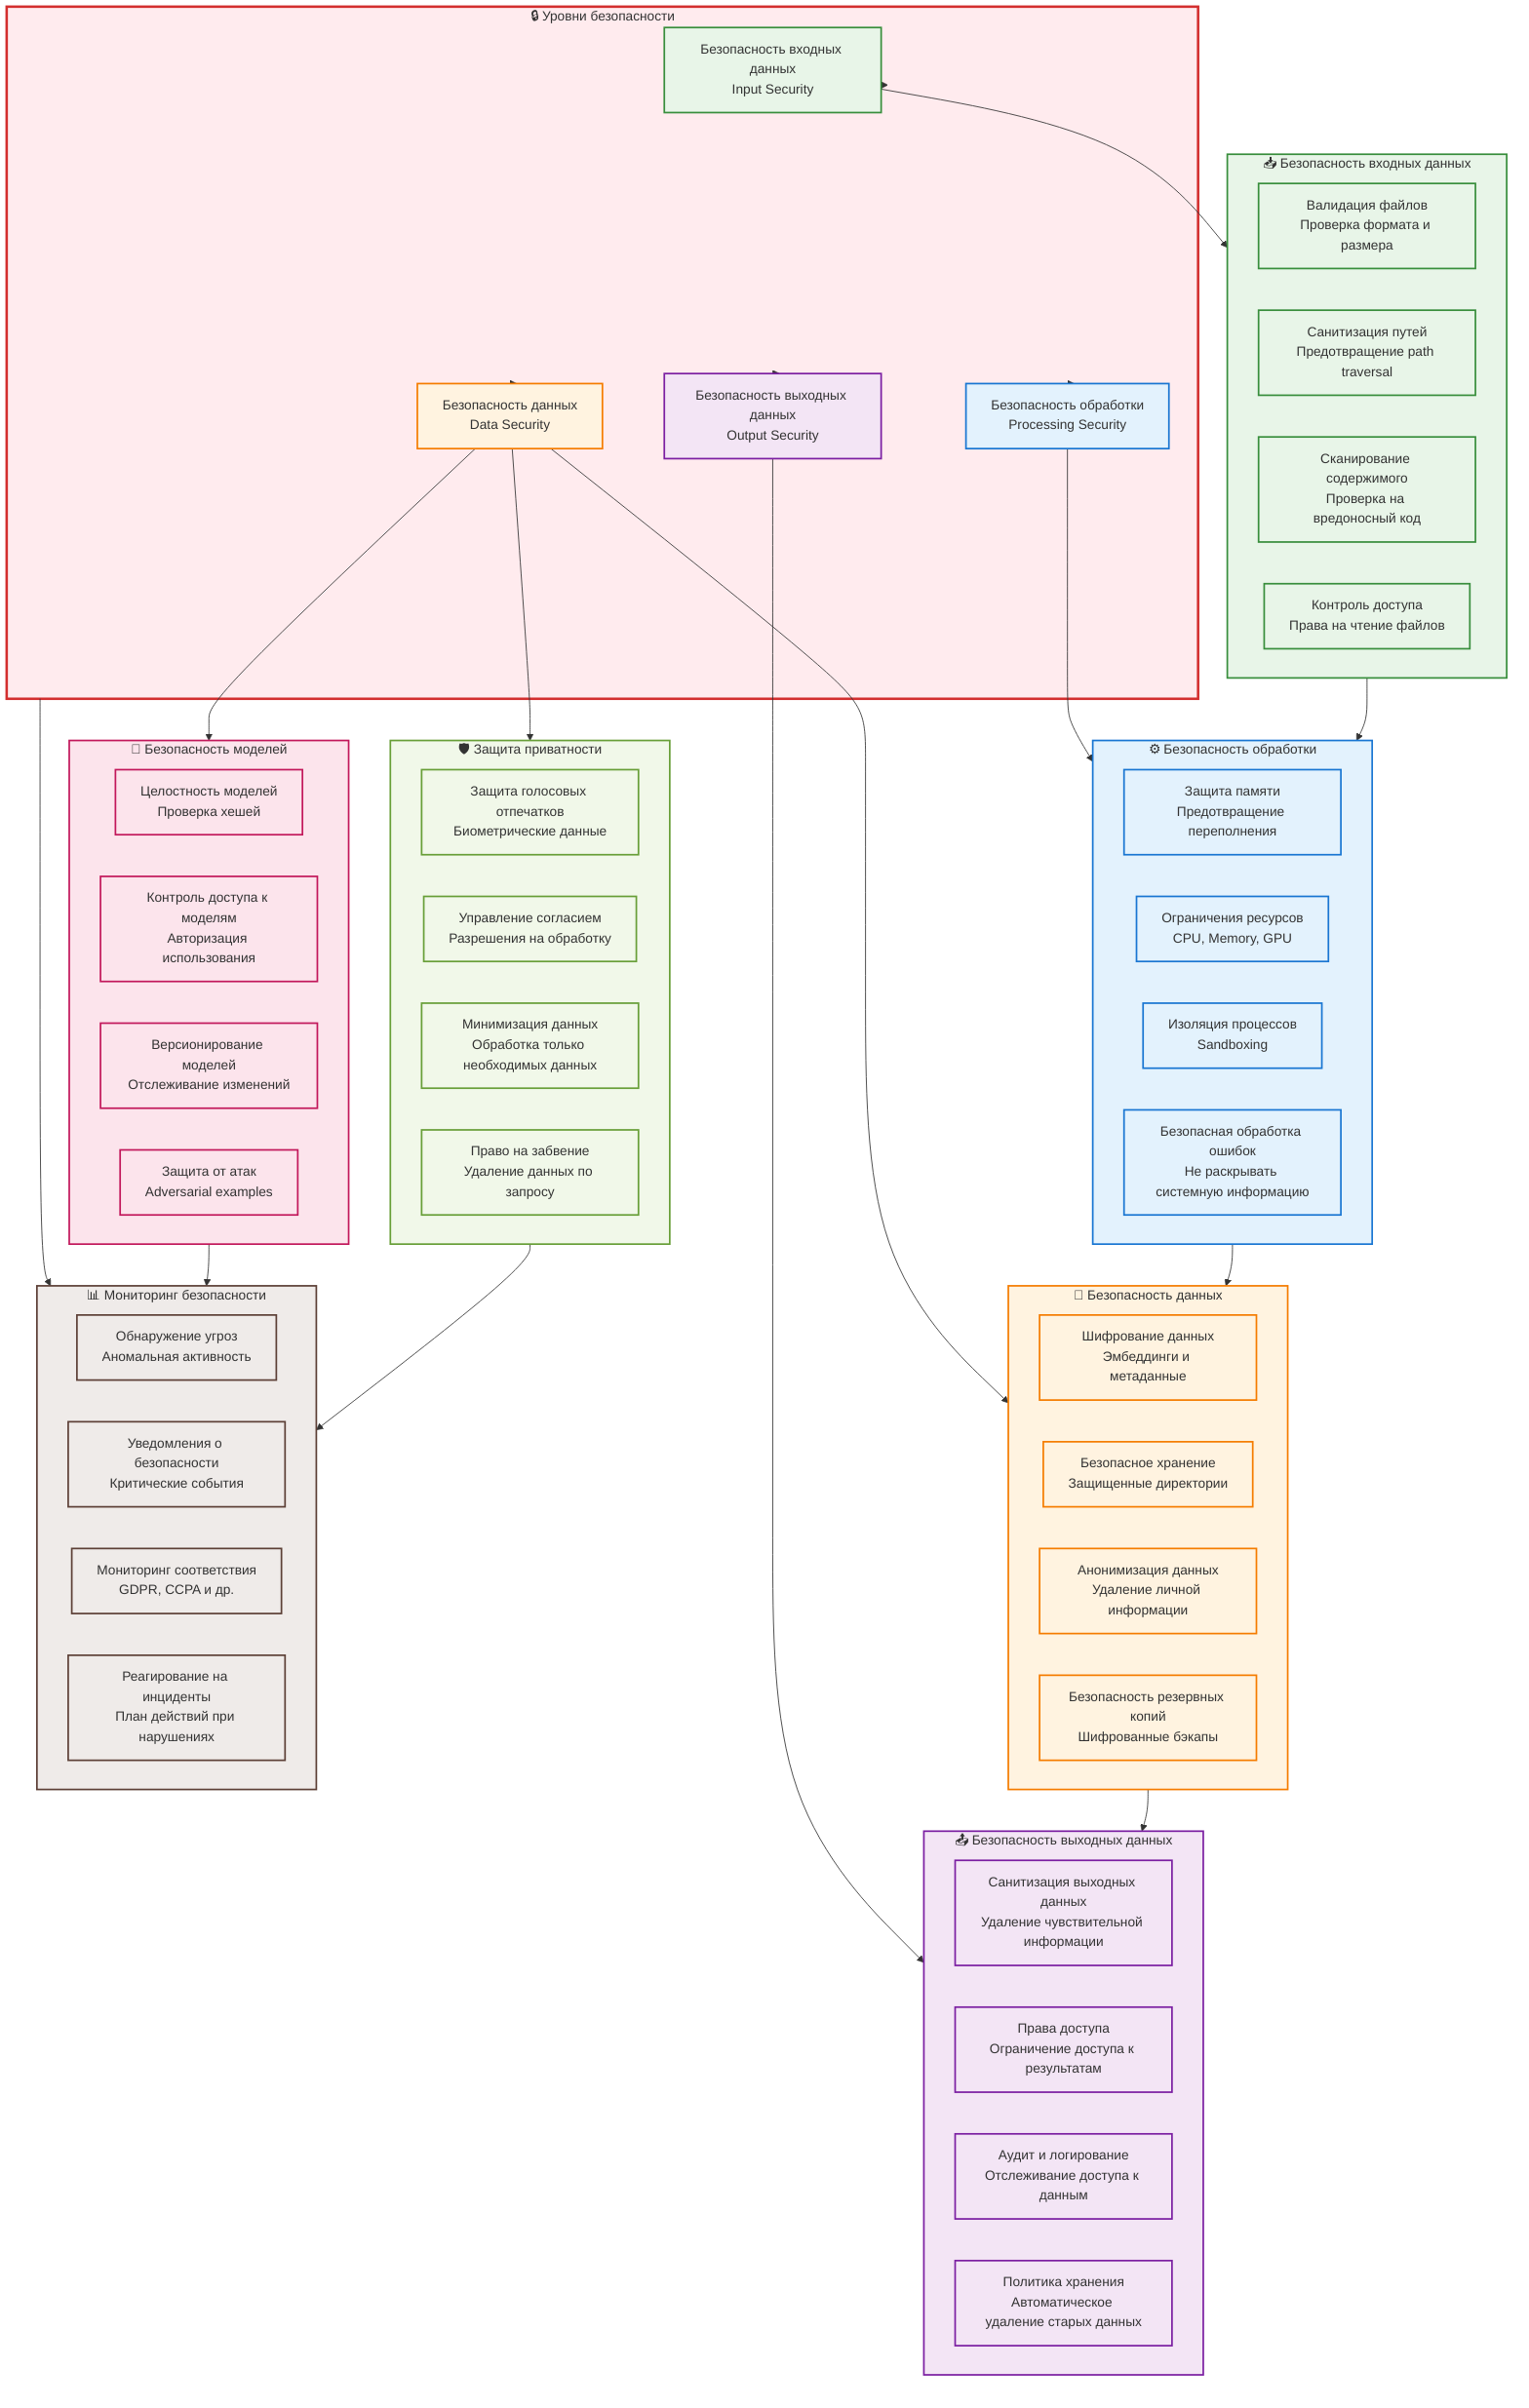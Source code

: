 graph TB
    %% Уровни безопасности
    subgraph SecurityLayers ["🔒 Уровни безопасности"]
        InputSecurity[Безопасность входных данных<br/>Input Security]
        ProcessingSecurity[Безопасность обработки<br/>Processing Security]
        DataSecurity[Безопасность данных<br/>Data Security]
        OutputSecurity[Безопасность выходных данных<br/>Output Security]
    end
    
    %% Безопасность входных данных
    subgraph InputSecurityDetails ["📥 Безопасность входных данных"]
        FileValidation[Валидация файлов<br/>Проверка формата и размера]
        PathSanitization[Санитизация путей<br/>Предотвращение path traversal]
        ContentScanning[Сканирование содержимого<br/>Проверка на вредоносный код]
        AccessControl[Контроль доступа<br/>Права на чтение файлов]
    end
    
    %% Безопасность обработки
    subgraph ProcessingSecurityDetails ["⚙️ Безопасность обработки"]
        MemoryProtection[Защита памяти<br/>Предотвращение переполнения]
        ResourceLimits[Ограничения ресурсов<br/>CPU, Memory, GPU]
        ProcessIsolation[Изоляция процессов<br/>Sandboxing]
        ErrorHandling[Безопасная обработка ошибок<br/>Не раскрывать системную информацию]
    end
    
    %% Безопасность данных
    subgraph DataSecurityDetails ["💾 Безопасность данных"]
        DataEncryption[Шифрование данных<br/>Эмбеддинги и метаданные]
        SecureStorage[Безопасное хранение<br/>Защищенные директории]
        DataAnonymization[Анонимизация данных<br/>Удаление личной информации]
        BackupSecurity[Безопасность резервных копий<br/>Шифрованные бэкапы]
    end
    
    %% Безопасность выходных данных
    subgraph OutputSecurityDetails ["📤 Безопасность выходных данных"]
        OutputSanitization[Санитизация выходных данных<br/>Удаление чувствительной информации]
        AccessPermissions[Права доступа<br/>Ограничение доступа к результатам]
        AuditLogging[Аудит и логирование<br/>Отслеживание доступа к данным]
        DataRetention[Политика хранения<br/>Автоматическое удаление старых данных]
    end
    
    %% Защита моделей
    subgraph ModelSecurity ["🤖 Безопасность моделей"]
        ModelIntegrity[Целостность моделей<br/>Проверка хешей]
        ModelAccess[Контроль доступа к моделям<br/>Авторизация использования]
        ModelVersioning[Версионирование моделей<br/>Отслеживание изменений]
        AdversarialProtection[Защита от атак<br/>Adversarial examples]
    end
    
    %% Приватность
    subgraph PrivacyProtection ["🛡️ Защита приватности"]
        VoicePrintProtection[Защита голосовых отпечатков<br/>Биометрические данные]
        ConsentManagement[Управление согласием<br/>Разрешения на обработку]
        DataMinimization[Минимизация данных<br/>Обработка только необходимых данных]
        RightToForget[Право на забвение<br/>Удаление данных по запросу]
    end
    
    %% Мониторинг безопасности
    subgraph SecurityMonitoring ["📊 Мониторинг безопасности"]
        ThreatDetection[Обнаружение угроз<br/>Аномальная активность]
        SecurityAlerts[Уведомления о безопасности<br/>Критические события]
        ComplianceMonitoring[Мониторинг соответствия<br/>GDPR, CCPA и др.]
        IncidentResponse[Реагирование на инциденты<br/>План действий при нарушениях]
    end
    
    %% Связи
    SecurityLayers --> InputSecurity
    SecurityLayers --> ProcessingSecurity
    SecurityLayers --> DataSecurity
    SecurityLayers --> OutputSecurity
    
    InputSecurity --> InputSecurityDetails
    ProcessingSecurity --> ProcessingSecurityDetails
    DataSecurity --> DataSecurityDetails
    OutputSecurity --> OutputSecurityDetails
    
    DataSecurity --> ModelSecurity
    DataSecurity --> PrivacyProtection
    
    SecurityLayers --> SecurityMonitoring
    
    %% Взаимодействие между уровнями
    InputSecurityDetails --> ProcessingSecurityDetails
    ProcessingSecurityDetails --> DataSecurityDetails
    DataSecurityDetails --> OutputSecurityDetails
    
    ModelSecurity --> SecurityMonitoring
    PrivacyProtection --> SecurityMonitoring
    
    %% Стили
    classDef securityStyle fill:#ffebee,stroke:#d32f2f,stroke-width:3px
    classDef inputStyle fill:#e8f5e8,stroke:#388e3c,stroke-width:2px
    classDef processStyle fill:#e3f2fd,stroke:#1976d2,stroke-width:2px
    classDef dataStyle fill:#fff3e0,stroke:#f57c00,stroke-width:2px
    classDef outputStyle fill:#f3e5f5,stroke:#7b1fa2,stroke-width:2px
    classDef modelStyle fill:#fce4ec,stroke:#c2185b,stroke-width:2px
    classDef privacyStyle fill:#f1f8e9,stroke:#689f38,stroke-width:2px
    classDef monitorStyle fill:#efebe9,stroke:#5d4037,stroke-width:2px
    
    class SecurityLayers securityStyle
    class InputSecurity,InputSecurityDetails,FileValidation,PathSanitization,ContentScanning,AccessControl inputStyle
    class ProcessingSecurity,ProcessingSecurityDetails,MemoryProtection,ResourceLimits,ProcessIsolation,ErrorHandling processStyle
    class DataSecurity,DataSecurityDetails,DataEncryption,SecureStorage,DataAnonymization,BackupSecurity dataStyle
    class OutputSecurity,OutputSecurityDetails,OutputSanitization,AccessPermissions,AuditLogging,DataRetention outputStyle
    class ModelSecurity,ModelIntegrity,ModelAccess,ModelVersioning,AdversarialProtection modelStyle
    class PrivacyProtection,VoicePrintProtection,ConsentManagement,DataMinimization,RightToForget privacyStyle
    class SecurityMonitoring,ThreatDetection,SecurityAlerts,ComplianceMonitoring,IncidentResponse monitorStyle